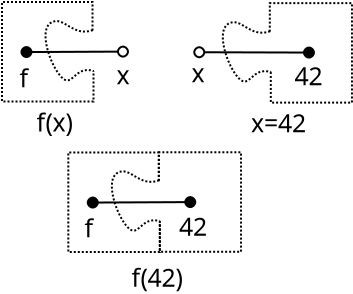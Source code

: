 <?xml version="1.0" encoding="UTF-8"?>
<dia:diagram xmlns:dia="http://www.lysator.liu.se/~alla/dia/">
  <dia:layer name="Background" visible="true" connectable="false"/>
  <dia:layer name="Background" visible="true" connectable="false"/>
  <dia:layer name="Background" visible="true" connectable="true" active="true">
    <dia:group>
      <dia:attribute name="meta">
        <dia:composite type="dict"/>
      </dia:attribute>
      <dia:attribute name="matrix"/>
      <dia:object type="Standard - ZigZagLine" version="1" id="O0">
        <dia:attribute name="obj_pos">
          <dia:point val="13.943,13.932"/>
        </dia:attribute>
        <dia:attribute name="obj_bb">
          <dia:rectangle val="13.893,12.457;18.1,17.532"/>
        </dia:attribute>
        <dia:attribute name="orth_points">
          <dia:point val="13.943,13.932"/>
          <dia:point val="13.943,12.507"/>
          <dia:point val="18.05,12.507"/>
          <dia:point val="18.05,17.482"/>
          <dia:point val="13.993,17.482"/>
          <dia:point val="13.993,15.957"/>
        </dia:attribute>
        <dia:attribute name="orth_orient">
          <dia:enum val="1"/>
          <dia:enum val="0"/>
          <dia:enum val="1"/>
          <dia:enum val="0"/>
          <dia:enum val="1"/>
        </dia:attribute>
        <dia:attribute name="autorouting">
          <dia:boolean val="false"/>
        </dia:attribute>
        <dia:attribute name="line_style">
          <dia:enum val="4"/>
        </dia:attribute>
      </dia:object>
      <dia:object type="Standard - BezierLine" version="0" id="O1">
        <dia:attribute name="obj_pos">
          <dia:point val="13.956,13.914"/>
        </dia:attribute>
        <dia:attribute name="obj_bb">
          <dia:rectangle val="11.543,13.409;14.069,16.477"/>
        </dia:attribute>
        <dia:attribute name="bez_points">
          <dia:point val="13.956,13.914"/>
          <dia:point val="12.94,14.281"/>
          <dia:point val="12.501,13.157"/>
          <dia:point val="11.868,13.54"/>
          <dia:point val="11.234,13.923"/>
          <dia:point val="11.818,15.657"/>
          <dia:point val="12.384,16.257"/>
          <dia:point val="12.951,16.857"/>
          <dia:point val="13.023,15.658"/>
          <dia:point val="14.006,15.958"/>
        </dia:attribute>
        <dia:attribute name="corner_types">
          <dia:enum val="0"/>
          <dia:enum val="0"/>
          <dia:enum val="0"/>
          <dia:enum val="0"/>
        </dia:attribute>
        <dia:attribute name="line_style">
          <dia:enum val="4"/>
        </dia:attribute>
      </dia:object>
      <dia:object type="Standard - ZigZagLine" version="1" id="O2">
        <dia:attribute name="obj_pos">
          <dia:point val="13.94,13.944"/>
        </dia:attribute>
        <dia:attribute name="obj_bb">
          <dia:rectangle val="9.365,12.469;14.04,17.544"/>
        </dia:attribute>
        <dia:attribute name="orth_points">
          <dia:point val="13.94,13.944"/>
          <dia:point val="13.94,12.519"/>
          <dia:point val="9.415,12.519"/>
          <dia:point val="9.415,17.494"/>
          <dia:point val="13.99,17.494"/>
          <dia:point val="13.99,15.969"/>
        </dia:attribute>
        <dia:attribute name="orth_orient">
          <dia:enum val="1"/>
          <dia:enum val="0"/>
          <dia:enum val="1"/>
          <dia:enum val="0"/>
          <dia:enum val="1"/>
        </dia:attribute>
        <dia:attribute name="autorouting">
          <dia:boolean val="false"/>
        </dia:attribute>
        <dia:attribute name="line_style">
          <dia:enum val="4"/>
        </dia:attribute>
      </dia:object>
      <dia:object type="Standard - Line" version="0" id="O3">
        <dia:attribute name="obj_pos">
          <dia:point val="10.388,15.023"/>
        </dia:attribute>
        <dia:attribute name="obj_bb">
          <dia:rectangle val="10.318,14.679;15.834,15.343"/>
        </dia:attribute>
        <dia:attribute name="conn_endpoints">
          <dia:point val="10.388,15.023"/>
          <dia:point val="15.763,14.998"/>
        </dia:attribute>
        <dia:attribute name="numcp">
          <dia:int val="1"/>
        </dia:attribute>
        <dia:attribute name="start_arrow">
          <dia:enum val="8"/>
        </dia:attribute>
        <dia:attribute name="start_arrow_length">
          <dia:real val="0.5"/>
        </dia:attribute>
        <dia:attribute name="start_arrow_width">
          <dia:real val="0.5"/>
        </dia:attribute>
        <dia:attribute name="end_arrow">
          <dia:enum val="8"/>
        </dia:attribute>
        <dia:attribute name="end_arrow_length">
          <dia:real val="0.5"/>
        </dia:attribute>
        <dia:attribute name="end_arrow_width">
          <dia:real val="0.5"/>
        </dia:attribute>
      </dia:object>
      <dia:object type="Standard - Text" version="1" id="O4">
        <dia:attribute name="obj_pos">
          <dia:point val="10.223,16.753"/>
        </dia:attribute>
        <dia:attribute name="obj_bb">
          <dia:rectangle val="10.223,15.425;10.706,17.117"/>
        </dia:attribute>
        <dia:attribute name="text">
          <dia:composite type="text">
            <dia:attribute name="string">
              <dia:string>#f#</dia:string>
            </dia:attribute>
            <dia:attribute name="font">
              <dia:font family="sans" style="0" name="Helvetica"/>
            </dia:attribute>
            <dia:attribute name="height">
              <dia:real val="1.552"/>
            </dia:attribute>
            <dia:attribute name="pos">
              <dia:point val="10.223,16.753"/>
            </dia:attribute>
            <dia:attribute name="color">
              <dia:color val="#000000ff"/>
            </dia:attribute>
            <dia:attribute name="alignment">
              <dia:enum val="0"/>
            </dia:attribute>
          </dia:composite>
        </dia:attribute>
        <dia:attribute name="valign">
          <dia:enum val="3"/>
        </dia:attribute>
      </dia:object>
      <dia:object type="Standard - Text" version="1" id="O5">
        <dia:attribute name="obj_pos">
          <dia:point val="14.948,16.677"/>
        </dia:attribute>
        <dia:attribute name="obj_bb">
          <dia:rectangle val="14.948,15.35;16.368,17.043"/>
        </dia:attribute>
        <dia:attribute name="text">
          <dia:composite type="text">
            <dia:attribute name="string">
              <dia:string>#42#</dia:string>
            </dia:attribute>
            <dia:attribute name="font">
              <dia:font family="sans" style="0" name="Helvetica"/>
            </dia:attribute>
            <dia:attribute name="height">
              <dia:real val="1.552"/>
            </dia:attribute>
            <dia:attribute name="pos">
              <dia:point val="14.948,16.677"/>
            </dia:attribute>
            <dia:attribute name="color">
              <dia:color val="#000000ff"/>
            </dia:attribute>
            <dia:attribute name="alignment">
              <dia:enum val="0"/>
            </dia:attribute>
          </dia:composite>
        </dia:attribute>
        <dia:attribute name="valign">
          <dia:enum val="3"/>
        </dia:attribute>
      </dia:object>
      <dia:object type="Standard - Text" version="1" id="O6">
        <dia:attribute name="obj_pos">
          <dia:point val="12.573,19.227"/>
        </dia:attribute>
        <dia:attribute name="obj_bb">
          <dia:rectangle val="12.573,17.9;15.165,19.593"/>
        </dia:attribute>
        <dia:attribute name="text">
          <dia:composite type="text">
            <dia:attribute name="string">
              <dia:string>#f(42)#</dia:string>
            </dia:attribute>
            <dia:attribute name="font">
              <dia:font family="sans" style="0" name="Helvetica"/>
            </dia:attribute>
            <dia:attribute name="height">
              <dia:real val="1.552"/>
            </dia:attribute>
            <dia:attribute name="pos">
              <dia:point val="12.573,19.227"/>
            </dia:attribute>
            <dia:attribute name="color">
              <dia:color val="#000000ff"/>
            </dia:attribute>
            <dia:attribute name="alignment">
              <dia:enum val="0"/>
            </dia:attribute>
          </dia:composite>
        </dia:attribute>
        <dia:attribute name="valign">
          <dia:enum val="3"/>
        </dia:attribute>
      </dia:object>
    </dia:group>
    <dia:group>
      <dia:attribute name="meta">
        <dia:composite type="dict"/>
      </dia:attribute>
      <dia:attribute name="matrix"/>
      <dia:group>
        <dia:attribute name="meta">
          <dia:composite type="dict"/>
        </dia:attribute>
        <dia:attribute name="matrix"/>
        <dia:object type="Standard - ZigZagLine" version="1" id="O7">
          <dia:attribute name="obj_pos">
            <dia:point val="10.625,6.419"/>
          </dia:attribute>
          <dia:attribute name="obj_bb">
            <dia:rectangle val="6.05,4.944;10.725,10.019"/>
          </dia:attribute>
          <dia:attribute name="orth_points">
            <dia:point val="10.625,6.419"/>
            <dia:point val="10.625,4.994"/>
            <dia:point val="6.1,4.994"/>
            <dia:point val="6.1,9.969"/>
            <dia:point val="10.675,9.969"/>
            <dia:point val="10.675,8.444"/>
          </dia:attribute>
          <dia:attribute name="orth_orient">
            <dia:enum val="1"/>
            <dia:enum val="0"/>
            <dia:enum val="1"/>
            <dia:enum val="0"/>
            <dia:enum val="1"/>
          </dia:attribute>
          <dia:attribute name="autorouting">
            <dia:boolean val="false"/>
          </dia:attribute>
          <dia:attribute name="line_style">
            <dia:enum val="4"/>
          </dia:attribute>
        </dia:object>
        <dia:object type="Standard - BezierLine" version="0" id="O8">
          <dia:attribute name="obj_pos">
            <dia:point val="10.639,6.401"/>
          </dia:attribute>
          <dia:attribute name="obj_bb">
            <dia:rectangle val="8.225,5.896;10.751,8.964"/>
          </dia:attribute>
          <dia:attribute name="bez_points">
            <dia:point val="10.639,6.401"/>
            <dia:point val="9.622,6.768"/>
            <dia:point val="9.183,5.644"/>
            <dia:point val="8.55,6.027"/>
            <dia:point val="7.917,6.41"/>
            <dia:point val="8.5,8.144"/>
            <dia:point val="9.067,8.744"/>
            <dia:point val="9.633,9.344"/>
            <dia:point val="9.705,8.145"/>
            <dia:point val="10.688,8.445"/>
          </dia:attribute>
          <dia:attribute name="corner_types">
            <dia:enum val="0"/>
            <dia:enum val="0"/>
            <dia:enum val="0"/>
            <dia:enum val="0"/>
          </dia:attribute>
          <dia:attribute name="line_style">
            <dia:enum val="4"/>
          </dia:attribute>
        </dia:object>
        <dia:object type="Standard - Line" version="0" id="O9">
          <dia:attribute name="obj_pos">
            <dia:point val="7.073,7.498"/>
          </dia:attribute>
          <dia:attribute name="obj_bb">
            <dia:rectangle val="7.002,7.154;12.498,7.817"/>
          </dia:attribute>
          <dia:attribute name="conn_endpoints">
            <dia:point val="7.073,7.498"/>
            <dia:point val="12.448,7.473"/>
          </dia:attribute>
          <dia:attribute name="numcp">
            <dia:int val="1"/>
          </dia:attribute>
          <dia:attribute name="start_arrow">
            <dia:enum val="8"/>
          </dia:attribute>
          <dia:attribute name="start_arrow_length">
            <dia:real val="0.5"/>
          </dia:attribute>
          <dia:attribute name="start_arrow_width">
            <dia:real val="0.5"/>
          </dia:attribute>
          <dia:attribute name="end_arrow">
            <dia:enum val="9"/>
          </dia:attribute>
          <dia:attribute name="end_arrow_length">
            <dia:real val="0.5"/>
          </dia:attribute>
          <dia:attribute name="end_arrow_width">
            <dia:real val="0.5"/>
          </dia:attribute>
        </dia:object>
      </dia:group>
      <dia:object type="Standard - Text" version="1" id="O10">
        <dia:attribute name="obj_pos">
          <dia:point val="6.973,9.253"/>
        </dia:attribute>
        <dia:attribute name="obj_bb">
          <dia:rectangle val="6.973,7.925;7.455,9.618"/>
        </dia:attribute>
        <dia:attribute name="text">
          <dia:composite type="text">
            <dia:attribute name="string">
              <dia:string>#f#</dia:string>
            </dia:attribute>
            <dia:attribute name="font">
              <dia:font family="sans" style="0" name="Helvetica"/>
            </dia:attribute>
            <dia:attribute name="height">
              <dia:real val="1.552"/>
            </dia:attribute>
            <dia:attribute name="pos">
              <dia:point val="6.973,9.253"/>
            </dia:attribute>
            <dia:attribute name="color">
              <dia:color val="#000000ff"/>
            </dia:attribute>
            <dia:attribute name="alignment">
              <dia:enum val="0"/>
            </dia:attribute>
          </dia:composite>
        </dia:attribute>
        <dia:attribute name="valign">
          <dia:enum val="3"/>
        </dia:attribute>
      </dia:object>
      <dia:object type="Standard - Text" version="1" id="O11">
        <dia:attribute name="obj_pos">
          <dia:point val="11.823,9.103"/>
        </dia:attribute>
        <dia:attribute name="obj_bb">
          <dia:rectangle val="11.823,7.775;12.48,9.468"/>
        </dia:attribute>
        <dia:attribute name="text">
          <dia:composite type="text">
            <dia:attribute name="string">
              <dia:string>#x#</dia:string>
            </dia:attribute>
            <dia:attribute name="font">
              <dia:font family="sans" style="0" name="Helvetica"/>
            </dia:attribute>
            <dia:attribute name="height">
              <dia:real val="1.552"/>
            </dia:attribute>
            <dia:attribute name="pos">
              <dia:point val="11.823,9.103"/>
            </dia:attribute>
            <dia:attribute name="color">
              <dia:color val="#000000ff"/>
            </dia:attribute>
            <dia:attribute name="alignment">
              <dia:enum val="0"/>
            </dia:attribute>
          </dia:composite>
        </dia:attribute>
        <dia:attribute name="valign">
          <dia:enum val="3"/>
        </dia:attribute>
      </dia:object>
      <dia:object type="Standard - Text" version="1" id="O12">
        <dia:attribute name="obj_pos">
          <dia:point val="7.825,11.463"/>
        </dia:attribute>
        <dia:attribute name="obj_bb">
          <dia:rectangle val="7.825,10.135;9.655,11.828"/>
        </dia:attribute>
        <dia:attribute name="text">
          <dia:composite type="text">
            <dia:attribute name="string">
              <dia:string>#f(x)#</dia:string>
            </dia:attribute>
            <dia:attribute name="font">
              <dia:font family="sans" style="0" name="Helvetica"/>
            </dia:attribute>
            <dia:attribute name="height">
              <dia:real val="1.552"/>
            </dia:attribute>
            <dia:attribute name="pos">
              <dia:point val="7.825,11.463"/>
            </dia:attribute>
            <dia:attribute name="color">
              <dia:color val="#000000ff"/>
            </dia:attribute>
            <dia:attribute name="alignment">
              <dia:enum val="0"/>
            </dia:attribute>
          </dia:composite>
        </dia:attribute>
        <dia:attribute name="valign">
          <dia:enum val="3"/>
        </dia:attribute>
      </dia:object>
    </dia:group>
    <dia:group>
      <dia:attribute name="meta">
        <dia:composite type="dict"/>
      </dia:attribute>
      <dia:attribute name="matrix"/>
      <dia:group>
        <dia:attribute name="meta">
          <dia:composite type="dict"/>
        </dia:attribute>
        <dia:attribute name="matrix"/>
        <dia:object type="Standard - ZigZagLine" version="1" id="O13">
          <dia:attribute name="obj_pos">
            <dia:point val="19.49,6.475"/>
          </dia:attribute>
          <dia:attribute name="obj_bb">
            <dia:rectangle val="19.44,5.0;23.648,10.075"/>
          </dia:attribute>
          <dia:attribute name="orth_points">
            <dia:point val="19.49,6.475"/>
            <dia:point val="19.49,5.05"/>
            <dia:point val="23.598,5.05"/>
            <dia:point val="23.598,10.025"/>
            <dia:point val="19.54,10.025"/>
            <dia:point val="19.54,8.5"/>
          </dia:attribute>
          <dia:attribute name="orth_orient">
            <dia:enum val="1"/>
            <dia:enum val="0"/>
            <dia:enum val="1"/>
            <dia:enum val="0"/>
            <dia:enum val="1"/>
          </dia:attribute>
          <dia:attribute name="autorouting">
            <dia:boolean val="false"/>
          </dia:attribute>
          <dia:attribute name="line_style">
            <dia:enum val="4"/>
          </dia:attribute>
        </dia:object>
        <dia:object type="Standard - BezierLine" version="0" id="O14">
          <dia:attribute name="obj_pos">
            <dia:point val="19.504,6.458"/>
          </dia:attribute>
          <dia:attribute name="obj_bb">
            <dia:rectangle val="17.09,5.953;19.616,9.021"/>
          </dia:attribute>
          <dia:attribute name="bez_points">
            <dia:point val="19.504,6.458"/>
            <dia:point val="18.487,6.824"/>
            <dia:point val="18.049,5.7"/>
            <dia:point val="17.415,6.084"/>
            <dia:point val="16.782,6.467"/>
            <dia:point val="17.365,8.2"/>
            <dia:point val="17.932,8.8"/>
            <dia:point val="18.499,9.4"/>
            <dia:point val="18.57,8.201"/>
            <dia:point val="19.554,8.501"/>
          </dia:attribute>
          <dia:attribute name="corner_types">
            <dia:enum val="0"/>
            <dia:enum val="0"/>
            <dia:enum val="0"/>
            <dia:enum val="0"/>
          </dia:attribute>
          <dia:attribute name="line_style">
            <dia:enum val="4"/>
          </dia:attribute>
        </dia:object>
        <dia:object type="Standard - Line" version="0" id="O15">
          <dia:attribute name="obj_pos">
            <dia:point val="15.663,7.505"/>
          </dia:attribute>
          <dia:attribute name="obj_bb">
            <dia:rectangle val="15.613,7.185;21.769,7.843"/>
          </dia:attribute>
          <dia:attribute name="conn_endpoints">
            <dia:point val="15.663,7.505"/>
            <dia:point val="21.698,7.523"/>
          </dia:attribute>
          <dia:attribute name="numcp">
            <dia:int val="1"/>
          </dia:attribute>
          <dia:attribute name="start_arrow">
            <dia:enum val="9"/>
          </dia:attribute>
          <dia:attribute name="start_arrow_length">
            <dia:real val="0.5"/>
          </dia:attribute>
          <dia:attribute name="start_arrow_width">
            <dia:real val="0.5"/>
          </dia:attribute>
          <dia:attribute name="end_arrow">
            <dia:enum val="8"/>
          </dia:attribute>
          <dia:attribute name="end_arrow_length">
            <dia:real val="0.5"/>
          </dia:attribute>
          <dia:attribute name="end_arrow_width">
            <dia:real val="0.5"/>
          </dia:attribute>
        </dia:object>
      </dia:group>
      <dia:object type="Standard - Text" version="1" id="O16">
        <dia:attribute name="obj_pos">
          <dia:point val="20.723,9.153"/>
        </dia:attribute>
        <dia:attribute name="obj_bb">
          <dia:rectangle val="20.723,7.825;22.143,9.518"/>
        </dia:attribute>
        <dia:attribute name="text">
          <dia:composite type="text">
            <dia:attribute name="string">
              <dia:string>#42#</dia:string>
            </dia:attribute>
            <dia:attribute name="font">
              <dia:font family="sans" style="0" name="Helvetica"/>
            </dia:attribute>
            <dia:attribute name="height">
              <dia:real val="1.552"/>
            </dia:attribute>
            <dia:attribute name="pos">
              <dia:point val="20.723,9.153"/>
            </dia:attribute>
            <dia:attribute name="color">
              <dia:color val="#000000ff"/>
            </dia:attribute>
            <dia:attribute name="alignment">
              <dia:enum val="0"/>
            </dia:attribute>
          </dia:composite>
        </dia:attribute>
        <dia:attribute name="valign">
          <dia:enum val="3"/>
        </dia:attribute>
      </dia:object>
      <dia:object type="Standard - Text" version="1" id="O17">
        <dia:attribute name="obj_pos">
          <dia:point val="15.573,9.003"/>
        </dia:attribute>
        <dia:attribute name="obj_bb">
          <dia:rectangle val="15.573,7.675;16.23,9.368"/>
        </dia:attribute>
        <dia:attribute name="text">
          <dia:composite type="text">
            <dia:attribute name="string">
              <dia:string>#x#</dia:string>
            </dia:attribute>
            <dia:attribute name="font">
              <dia:font family="sans" style="0" name="Helvetica"/>
            </dia:attribute>
            <dia:attribute name="height">
              <dia:real val="1.552"/>
            </dia:attribute>
            <dia:attribute name="pos">
              <dia:point val="15.573,9.003"/>
            </dia:attribute>
            <dia:attribute name="color">
              <dia:color val="#000000ff"/>
            </dia:attribute>
            <dia:attribute name="alignment">
              <dia:enum val="0"/>
            </dia:attribute>
          </dia:composite>
        </dia:attribute>
        <dia:attribute name="valign">
          <dia:enum val="3"/>
        </dia:attribute>
      </dia:object>
      <dia:object type="Standard - Text" version="1" id="O18">
        <dia:attribute name="obj_pos">
          <dia:point val="18.548,11.502"/>
        </dia:attribute>
        <dia:attribute name="obj_bb">
          <dia:rectangle val="18.548,10.175;21.335,11.867"/>
        </dia:attribute>
        <dia:attribute name="text">
          <dia:composite type="text">
            <dia:attribute name="string">
              <dia:string>#x=42#</dia:string>
            </dia:attribute>
            <dia:attribute name="font">
              <dia:font family="sans" style="0" name="Helvetica"/>
            </dia:attribute>
            <dia:attribute name="height">
              <dia:real val="1.552"/>
            </dia:attribute>
            <dia:attribute name="pos">
              <dia:point val="18.548,11.502"/>
            </dia:attribute>
            <dia:attribute name="color">
              <dia:color val="#000000ff"/>
            </dia:attribute>
            <dia:attribute name="alignment">
              <dia:enum val="0"/>
            </dia:attribute>
          </dia:composite>
        </dia:attribute>
        <dia:attribute name="valign">
          <dia:enum val="3"/>
        </dia:attribute>
      </dia:object>
    </dia:group>
  </dia:layer>
</dia:diagram>
